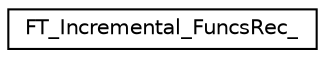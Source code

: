 digraph "Graphical Class Hierarchy"
{
 // LATEX_PDF_SIZE
  edge [fontname="Helvetica",fontsize="10",labelfontname="Helvetica",labelfontsize="10"];
  node [fontname="Helvetica",fontsize="10",shape=record];
  rankdir="LR";
  Node0 [label="FT_Incremental_FuncsRec_",height=0.2,width=0.4,color="black", fillcolor="white", style="filled",URL="$de/d7e/structFT__Incremental__FuncsRec__.html",tooltip=" "];
}

